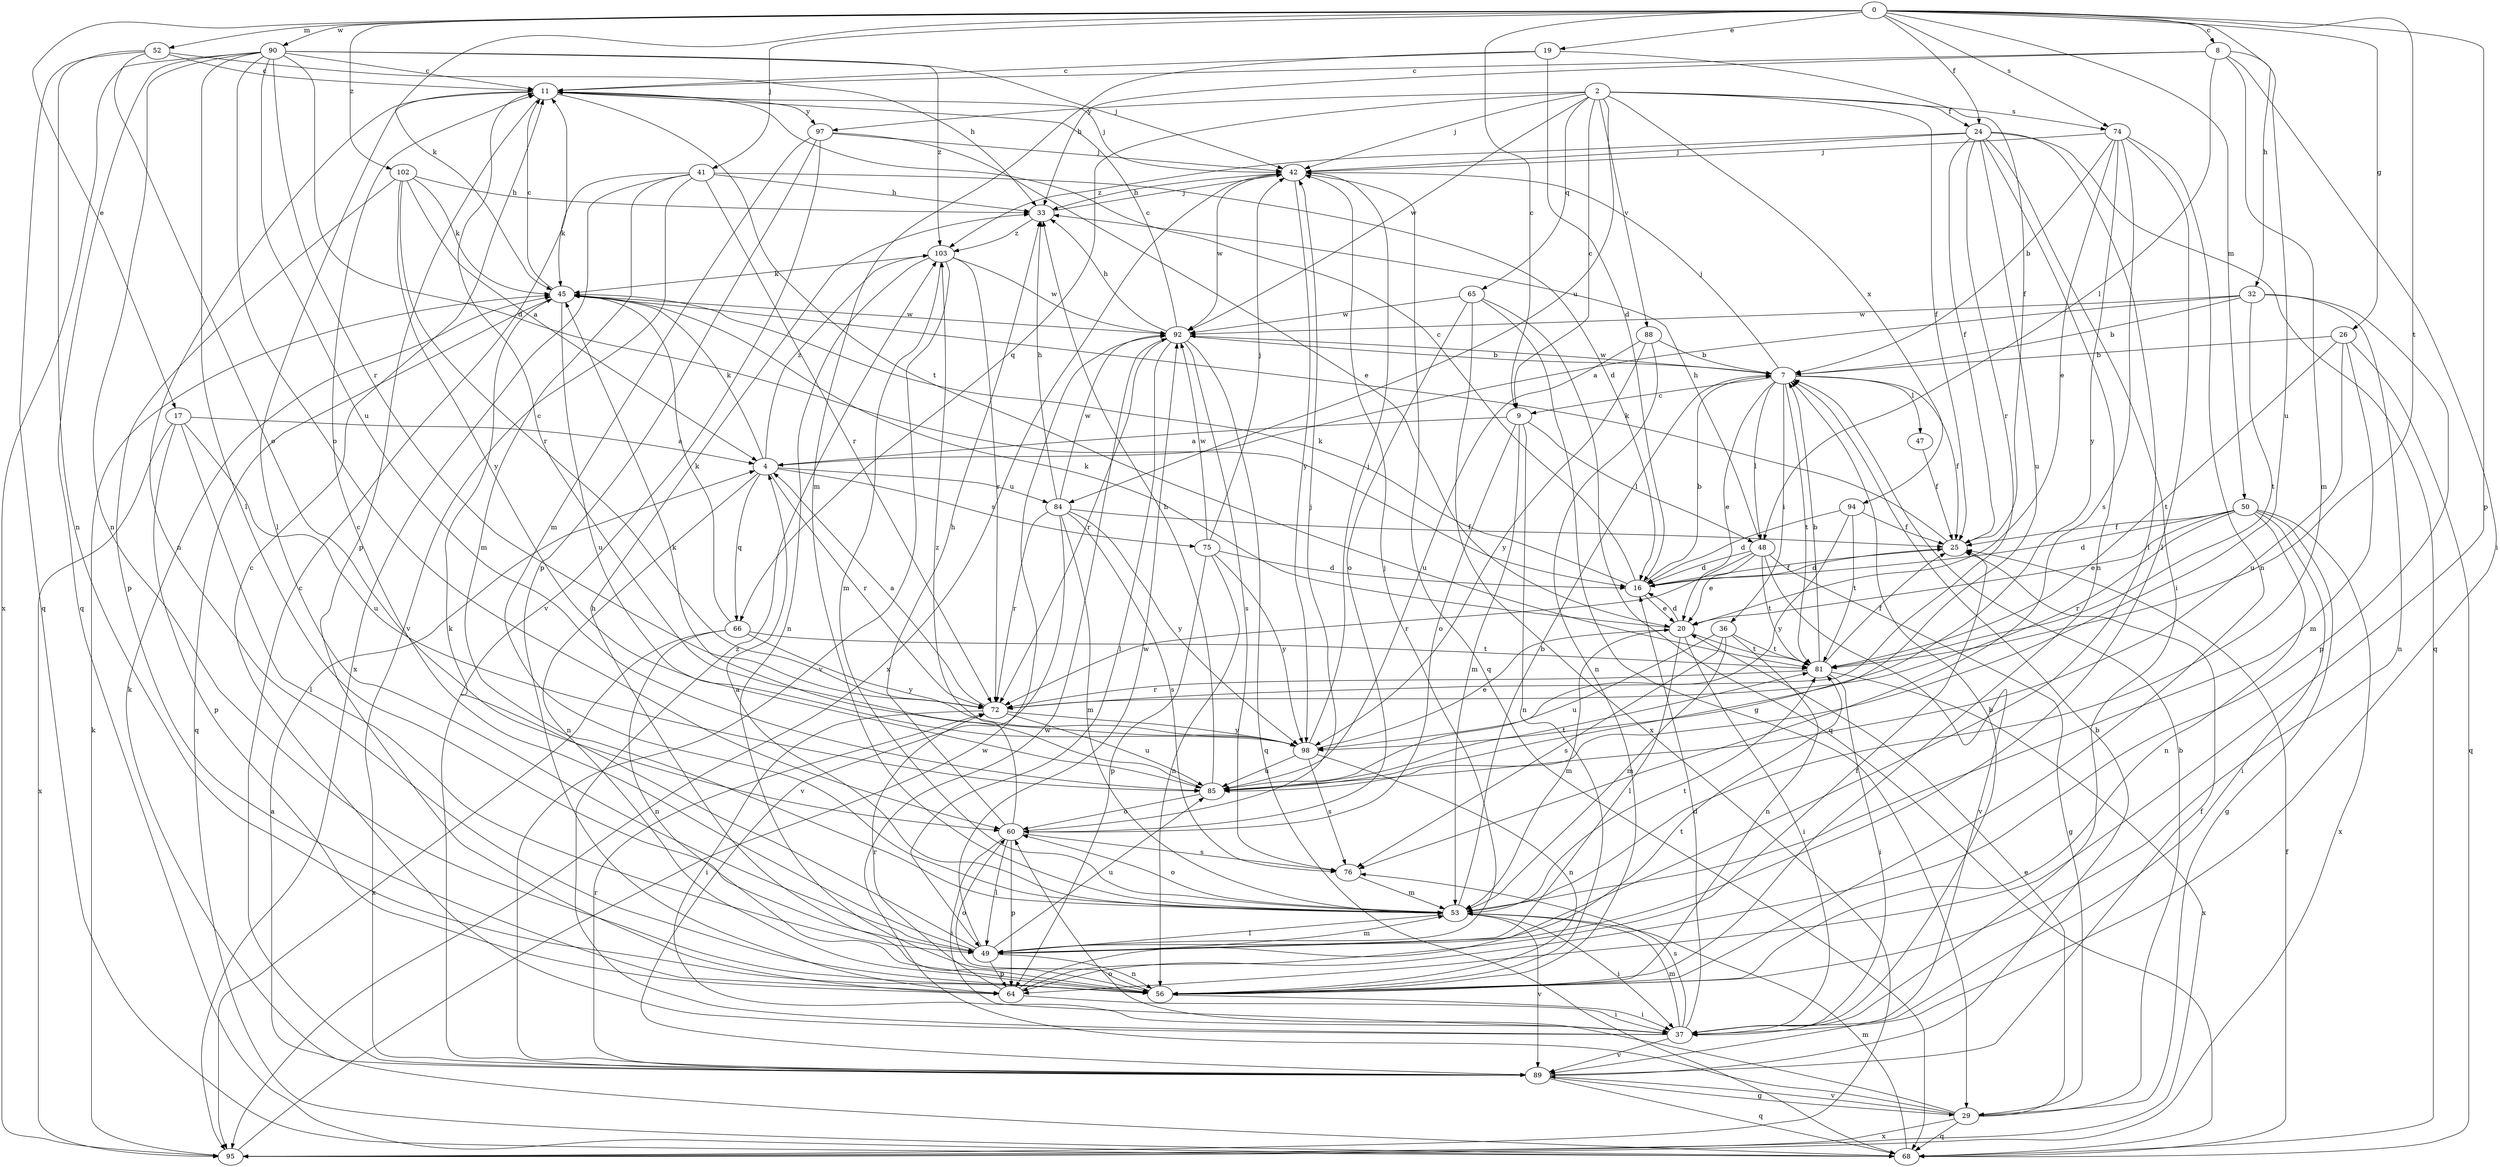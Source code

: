 strict digraph  {
0;
2;
4;
7;
8;
9;
11;
16;
17;
19;
20;
24;
25;
26;
29;
32;
33;
36;
37;
41;
42;
45;
47;
48;
49;
50;
52;
53;
56;
60;
64;
65;
66;
68;
72;
74;
75;
76;
81;
84;
85;
88;
89;
90;
92;
94;
95;
97;
98;
102;
103;
0 -> 8  [label=c];
0 -> 9  [label=c];
0 -> 17  [label=e];
0 -> 19  [label=e];
0 -> 24  [label=f];
0 -> 26  [label=g];
0 -> 32  [label=h];
0 -> 41  [label=j];
0 -> 45  [label=k];
0 -> 50  [label=m];
0 -> 52  [label=m];
0 -> 64  [label=p];
0 -> 74  [label=s];
0 -> 81  [label=t];
0 -> 90  [label=w];
0 -> 102  [label=z];
2 -> 9  [label=c];
2 -> 24  [label=f];
2 -> 25  [label=f];
2 -> 42  [label=j];
2 -> 65  [label=q];
2 -> 66  [label=q];
2 -> 74  [label=s];
2 -> 84  [label=u];
2 -> 88  [label=v];
2 -> 92  [label=w];
2 -> 94  [label=x];
2 -> 97  [label=y];
4 -> 45  [label=k];
4 -> 56  [label=n];
4 -> 66  [label=q];
4 -> 72  [label=r];
4 -> 75  [label=s];
4 -> 84  [label=u];
4 -> 103  [label=z];
7 -> 9  [label=c];
7 -> 20  [label=e];
7 -> 25  [label=f];
7 -> 36  [label=i];
7 -> 42  [label=j];
7 -> 47  [label=l];
7 -> 48  [label=l];
7 -> 81  [label=t];
7 -> 92  [label=w];
8 -> 11  [label=c];
8 -> 33  [label=h];
8 -> 37  [label=i];
8 -> 48  [label=l];
8 -> 53  [label=m];
8 -> 85  [label=u];
9 -> 4  [label=a];
9 -> 48  [label=l];
9 -> 53  [label=m];
9 -> 56  [label=n];
9 -> 60  [label=o];
11 -> 42  [label=j];
11 -> 49  [label=l];
11 -> 56  [label=n];
11 -> 64  [label=p];
11 -> 81  [label=t];
11 -> 97  [label=y];
16 -> 7  [label=b];
16 -> 11  [label=c];
16 -> 20  [label=e];
16 -> 25  [label=f];
16 -> 45  [label=k];
17 -> 4  [label=a];
17 -> 49  [label=l];
17 -> 64  [label=p];
17 -> 85  [label=u];
17 -> 95  [label=x];
19 -> 11  [label=c];
19 -> 16  [label=d];
19 -> 25  [label=f];
19 -> 53  [label=m];
20 -> 16  [label=d];
20 -> 37  [label=i];
20 -> 45  [label=k];
20 -> 49  [label=l];
20 -> 53  [label=m];
20 -> 81  [label=t];
24 -> 25  [label=f];
24 -> 37  [label=i];
24 -> 42  [label=j];
24 -> 49  [label=l];
24 -> 56  [label=n];
24 -> 68  [label=q];
24 -> 72  [label=r];
24 -> 85  [label=u];
24 -> 103  [label=z];
25 -> 16  [label=d];
25 -> 45  [label=k];
26 -> 7  [label=b];
26 -> 53  [label=m];
26 -> 68  [label=q];
26 -> 81  [label=t];
26 -> 85  [label=u];
29 -> 7  [label=b];
29 -> 20  [label=e];
29 -> 60  [label=o];
29 -> 68  [label=q];
29 -> 89  [label=v];
29 -> 92  [label=w];
29 -> 95  [label=x];
32 -> 4  [label=a];
32 -> 7  [label=b];
32 -> 56  [label=n];
32 -> 64  [label=p];
32 -> 81  [label=t];
32 -> 92  [label=w];
33 -> 42  [label=j];
33 -> 103  [label=z];
36 -> 53  [label=m];
36 -> 56  [label=n];
36 -> 76  [label=s];
36 -> 81  [label=t];
36 -> 85  [label=u];
37 -> 7  [label=b];
37 -> 11  [label=c];
37 -> 16  [label=d];
37 -> 53  [label=m];
37 -> 76  [label=s];
37 -> 89  [label=v];
37 -> 103  [label=z];
41 -> 16  [label=d];
41 -> 33  [label=h];
41 -> 45  [label=k];
41 -> 53  [label=m];
41 -> 72  [label=r];
41 -> 89  [label=v];
41 -> 95  [label=x];
42 -> 33  [label=h];
42 -> 68  [label=q];
42 -> 92  [label=w];
42 -> 95  [label=x];
42 -> 98  [label=y];
45 -> 11  [label=c];
45 -> 68  [label=q];
45 -> 85  [label=u];
45 -> 92  [label=w];
47 -> 25  [label=f];
48 -> 16  [label=d];
48 -> 20  [label=e];
48 -> 29  [label=g];
48 -> 33  [label=h];
48 -> 72  [label=r];
48 -> 81  [label=t];
48 -> 89  [label=v];
49 -> 11  [label=c];
49 -> 42  [label=j];
49 -> 45  [label=k];
49 -> 53  [label=m];
49 -> 56  [label=n];
49 -> 64  [label=p];
49 -> 85  [label=u];
49 -> 92  [label=w];
50 -> 16  [label=d];
50 -> 20  [label=e];
50 -> 25  [label=f];
50 -> 29  [label=g];
50 -> 37  [label=i];
50 -> 56  [label=n];
50 -> 72  [label=r];
50 -> 95  [label=x];
52 -> 11  [label=c];
52 -> 33  [label=h];
52 -> 56  [label=n];
52 -> 60  [label=o];
52 -> 68  [label=q];
53 -> 4  [label=a];
53 -> 7  [label=b];
53 -> 37  [label=i];
53 -> 49  [label=l];
53 -> 60  [label=o];
53 -> 81  [label=t];
53 -> 89  [label=v];
56 -> 33  [label=h];
56 -> 37  [label=i];
56 -> 60  [label=o];
60 -> 33  [label=h];
60 -> 37  [label=i];
60 -> 42  [label=j];
60 -> 49  [label=l];
60 -> 64  [label=p];
60 -> 76  [label=s];
60 -> 103  [label=z];
64 -> 25  [label=f];
64 -> 37  [label=i];
64 -> 72  [label=r];
64 -> 81  [label=t];
65 -> 29  [label=g];
65 -> 60  [label=o];
65 -> 68  [label=q];
65 -> 92  [label=w];
65 -> 95  [label=x];
66 -> 45  [label=k];
66 -> 56  [label=n];
66 -> 81  [label=t];
66 -> 95  [label=x];
66 -> 98  [label=y];
68 -> 4  [label=a];
68 -> 25  [label=f];
68 -> 53  [label=m];
72 -> 4  [label=a];
72 -> 37  [label=i];
72 -> 85  [label=u];
72 -> 98  [label=y];
74 -> 7  [label=b];
74 -> 20  [label=e];
74 -> 42  [label=j];
74 -> 49  [label=l];
74 -> 56  [label=n];
74 -> 76  [label=s];
74 -> 98  [label=y];
75 -> 16  [label=d];
75 -> 42  [label=j];
75 -> 56  [label=n];
75 -> 64  [label=p];
75 -> 92  [label=w];
75 -> 98  [label=y];
76 -> 53  [label=m];
81 -> 7  [label=b];
81 -> 25  [label=f];
81 -> 37  [label=i];
81 -> 72  [label=r];
81 -> 95  [label=x];
84 -> 25  [label=f];
84 -> 33  [label=h];
84 -> 53  [label=m];
84 -> 72  [label=r];
84 -> 76  [label=s];
84 -> 89  [label=v];
84 -> 92  [label=w];
84 -> 98  [label=y];
85 -> 33  [label=h];
85 -> 45  [label=k];
85 -> 60  [label=o];
85 -> 81  [label=t];
88 -> 7  [label=b];
88 -> 56  [label=n];
88 -> 85  [label=u];
88 -> 98  [label=y];
89 -> 7  [label=b];
89 -> 11  [label=c];
89 -> 25  [label=f];
89 -> 29  [label=g];
89 -> 45  [label=k];
89 -> 68  [label=q];
89 -> 72  [label=r];
90 -> 11  [label=c];
90 -> 16  [label=d];
90 -> 42  [label=j];
90 -> 49  [label=l];
90 -> 56  [label=n];
90 -> 60  [label=o];
90 -> 68  [label=q];
90 -> 72  [label=r];
90 -> 85  [label=u];
90 -> 95  [label=x];
90 -> 103  [label=z];
92 -> 7  [label=b];
92 -> 11  [label=c];
92 -> 33  [label=h];
92 -> 49  [label=l];
92 -> 68  [label=q];
92 -> 72  [label=r];
92 -> 76  [label=s];
94 -> 16  [label=d];
94 -> 25  [label=f];
94 -> 81  [label=t];
94 -> 98  [label=y];
95 -> 45  [label=k];
95 -> 92  [label=w];
97 -> 20  [label=e];
97 -> 42  [label=j];
97 -> 53  [label=m];
97 -> 64  [label=p];
97 -> 89  [label=v];
98 -> 11  [label=c];
98 -> 20  [label=e];
98 -> 42  [label=j];
98 -> 56  [label=n];
98 -> 76  [label=s];
98 -> 85  [label=u];
102 -> 4  [label=a];
102 -> 33  [label=h];
102 -> 45  [label=k];
102 -> 64  [label=p];
102 -> 72  [label=r];
102 -> 98  [label=y];
103 -> 45  [label=k];
103 -> 53  [label=m];
103 -> 56  [label=n];
103 -> 72  [label=r];
103 -> 89  [label=v];
103 -> 92  [label=w];
}

